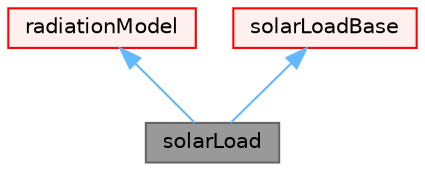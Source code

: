 digraph "solarLoad"
{
 // LATEX_PDF_SIZE
  bgcolor="transparent";
  edge [fontname=Helvetica,fontsize=10,labelfontname=Helvetica,labelfontsize=10];
  node [fontname=Helvetica,fontsize=10,shape=box,height=0.2,width=0.4];
  Node1 [id="Node000001",label="solarLoad",height=0.2,width=0.4,color="gray40", fillcolor="grey60", style="filled", fontcolor="black",tooltip="The solarLoad radiation model includes Sun primary hits, their reflective fluxes and diffusive sky ra..."];
  Node2 -> Node1 [id="edge1_Node000001_Node000002",dir="back",color="steelblue1",style="solid",tooltip=" "];
  Node2 [id="Node000002",label="radiationModel",height=0.2,width=0.4,color="red", fillcolor="#FFF0F0", style="filled",URL="$classFoam_1_1radiation_1_1radiationModel.html",tooltip="Top level model for radiation modelling."];
  Node76 -> Node1 [id="edge2_Node000001_Node000076",dir="back",color="steelblue1",style="solid",tooltip=" "];
  Node76 [id="Node000076",label="solarLoadBase",height=0.2,width=0.4,color="red", fillcolor="#FFF0F0", style="filled",URL="$classFoam_1_1radiation_1_1solarLoadBase.html",tooltip="Base class for solarLoad models."];
}

